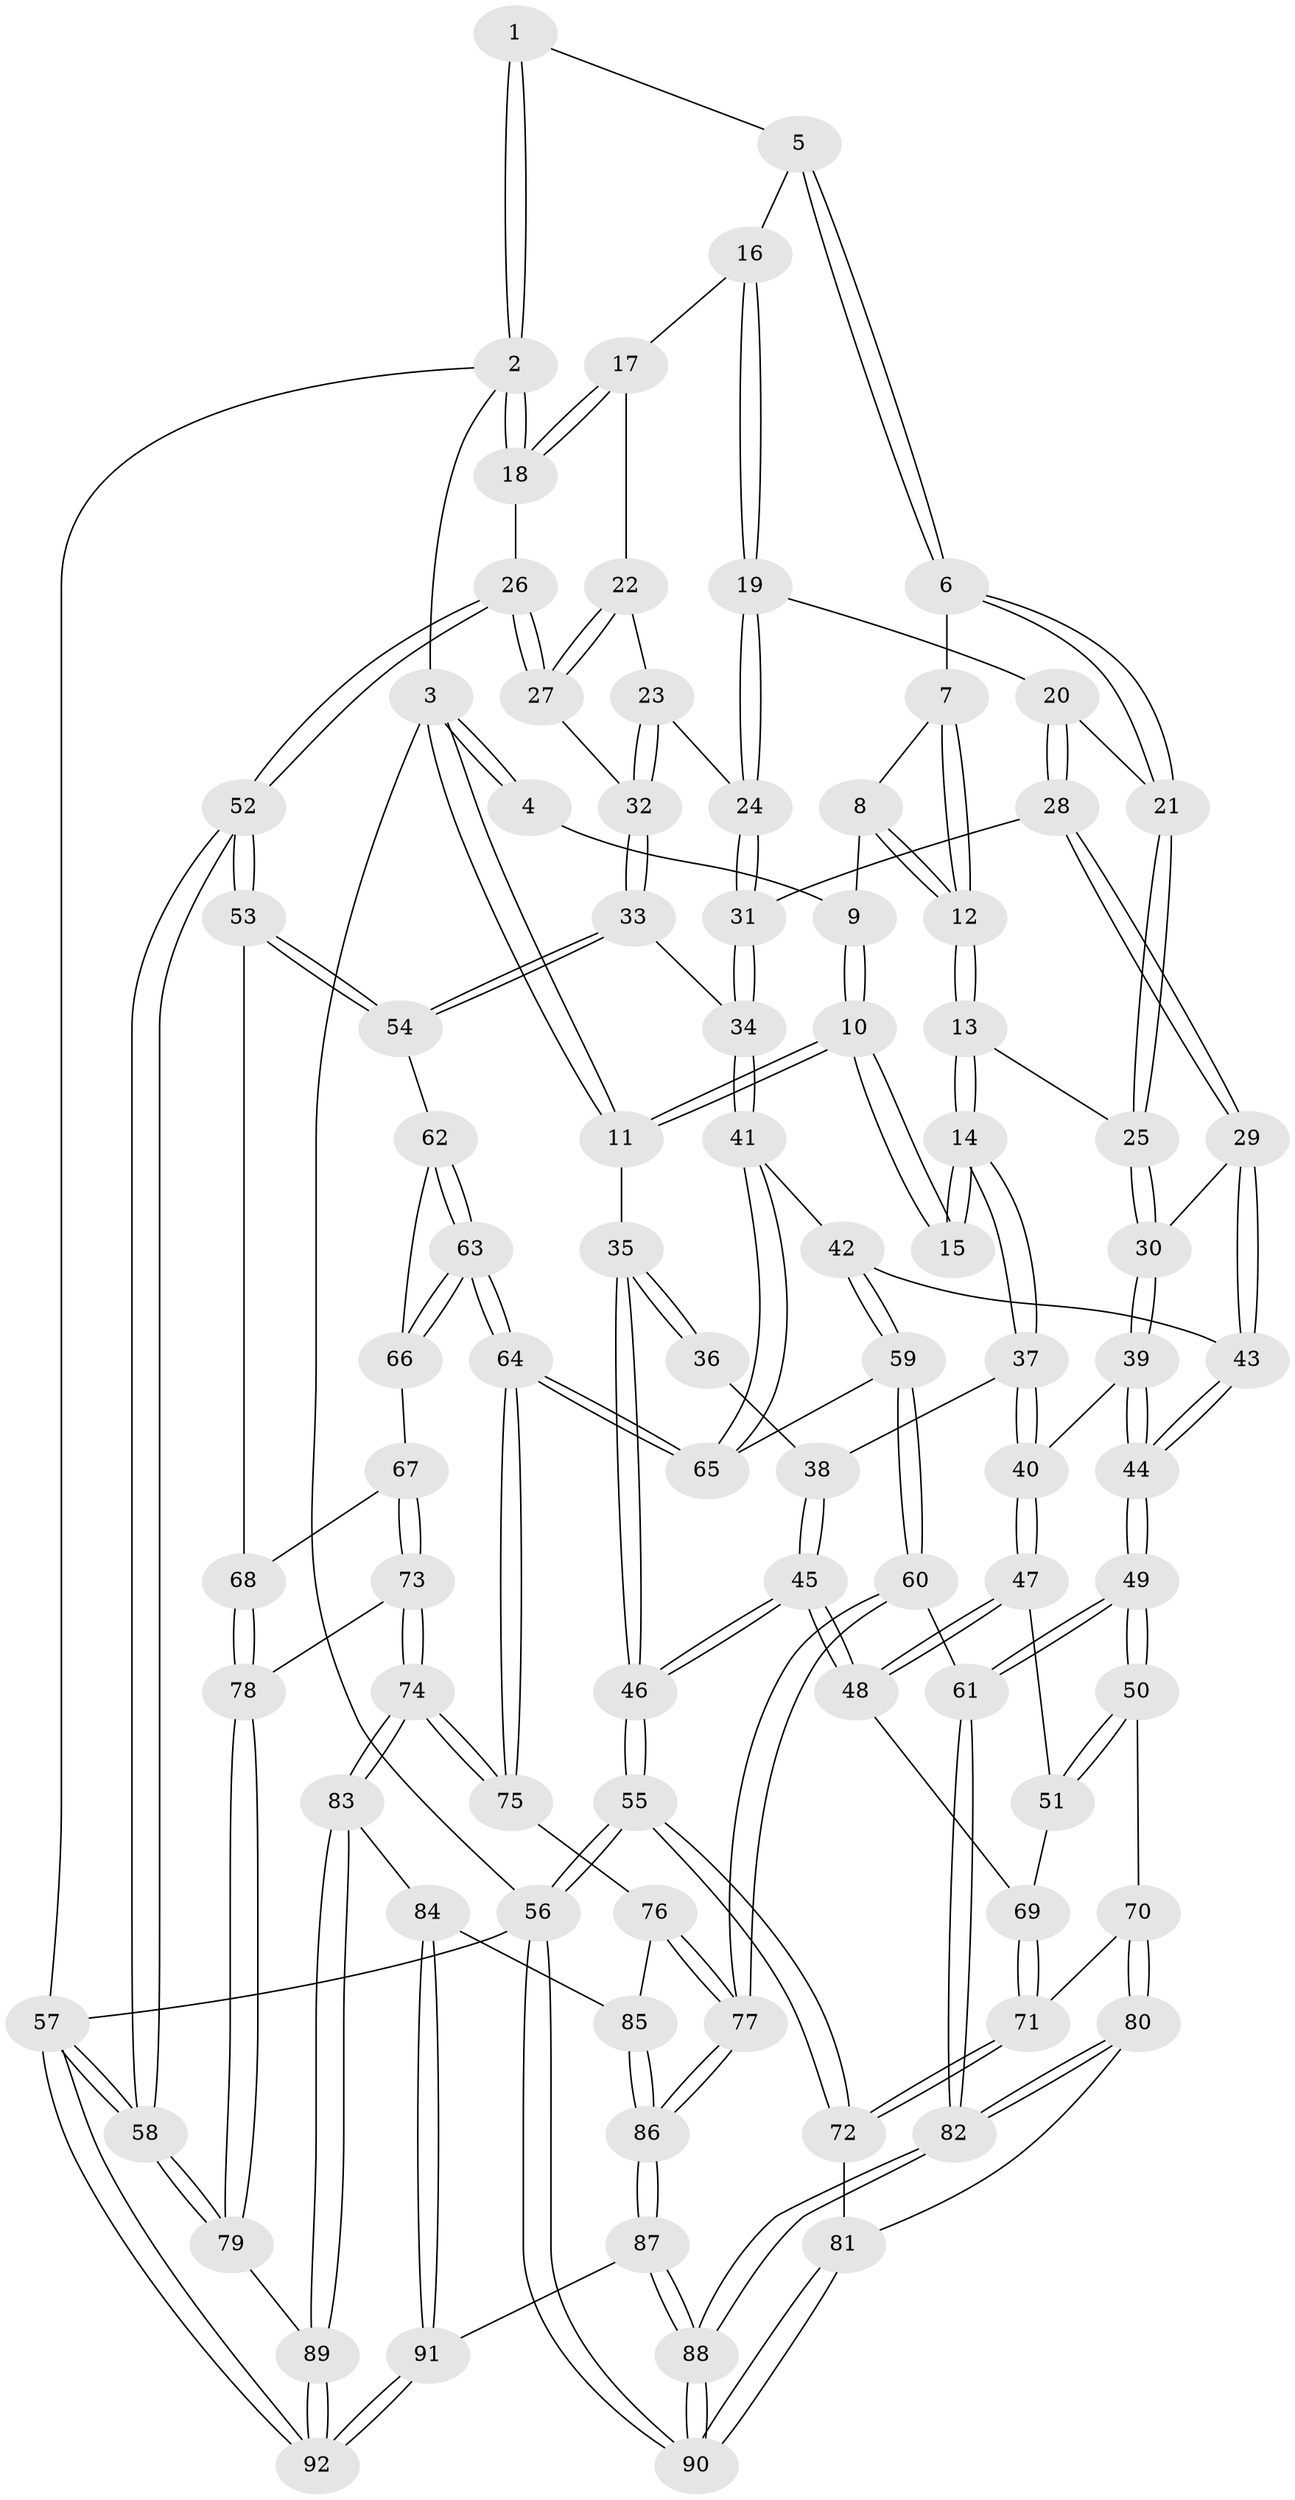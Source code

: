 // coarse degree distribution, {3: 0.109375, 8: 0.015625, 5: 0.359375, 4: 0.40625, 6: 0.109375}
// Generated by graph-tools (version 1.1) at 2025/52/02/27/25 19:52:40]
// undirected, 92 vertices, 227 edges
graph export_dot {
graph [start="1"]
  node [color=gray90,style=filled];
  1 [pos="+0.6264896038063076+0"];
  2 [pos="+1+0"];
  3 [pos="+0+0"];
  4 [pos="+0.19728376830339692+0"];
  5 [pos="+0.6279346798077349+0"];
  6 [pos="+0.4202133516238072+0.13403733754782549"];
  7 [pos="+0.3879373943992953+0.12494701790324055"];
  8 [pos="+0.24503337870861164+0.018808504559581753"];
  9 [pos="+0.2270589415320606+0"];
  10 [pos="+0.07533769762131717+0.1483511511595201"];
  11 [pos="+0+0"];
  12 [pos="+0.21414999673678967+0.22604973248030033"];
  13 [pos="+0.2063690931397265+0.2389413689064883"];
  14 [pos="+0.13973149116638914+0.24873698451385168"];
  15 [pos="+0.13654779026674896+0.2463698347253846"];
  16 [pos="+0.6322829976731625+0"];
  17 [pos="+0.8283968604756063+0.10649127655820868"];
  18 [pos="+1+0.22457728867688256"];
  19 [pos="+0.6332394125827728+0.14988322435948406"];
  20 [pos="+0.44178508800271604+0.18912460489925215"];
  21 [pos="+0.4219061954956587+0.14086537504747348"];
  22 [pos="+0.7446584647698532+0.2235197179452154"];
  23 [pos="+0.6912668793326869+0.23479380009594622"];
  24 [pos="+0.64410935883606+0.2251875374237079"];
  25 [pos="+0.2668121369605933+0.2845811466577214"];
  26 [pos="+1+0.23585105661782263"];
  27 [pos="+0.8674401534633271+0.34331723063141373"];
  28 [pos="+0.48066297232769895+0.32259275015983546"];
  29 [pos="+0.4707956970488806+0.33179747832978856"];
  30 [pos="+0.32050334862694063+0.3469523987331999"];
  31 [pos="+0.540940865747744+0.3223518468962564"];
  32 [pos="+0.7613837046638926+0.4350135254425124"];
  33 [pos="+0.73408197266234+0.47390306700373347"];
  34 [pos="+0.7130828530455942+0.4765558445800807"];
  35 [pos="+0+0.29229913249444384"];
  36 [pos="+0+0.2903159610084336"];
  37 [pos="+0.11156598784486658+0.4000385462474757"];
  38 [pos="+0.1078187087602955+0.40146459058838746"];
  39 [pos="+0.27161429466819603+0.4256500463317355"];
  40 [pos="+0.18497202949782685+0.44825435051196005"];
  41 [pos="+0.6553957842976731+0.5347949025218365"];
  42 [pos="+0.46528489580607035+0.5169814411040039"];
  43 [pos="+0.4531751514171203+0.5135262566440668"];
  44 [pos="+0.37604018088256136+0.5860995830457292"];
  45 [pos="+0+0.542627093665545"];
  46 [pos="+0+0.5423859961466507"];
  47 [pos="+0.18346787302495274+0.4743036552594834"];
  48 [pos="+0.0034780854157953527+0.6004743369731677"];
  49 [pos="+0.345102840946423+0.6768867397552853"];
  50 [pos="+0.2962503969642692+0.6729382688061856"];
  51 [pos="+0.1945252737499643+0.5739385395766154"];
  52 [pos="+1+0.544225202814384"];
  53 [pos="+1+0.5773256892819129"];
  54 [pos="+0.7584746150922423+0.4986691176811347"];
  55 [pos="+0+0.7804979068360062"];
  56 [pos="+0+1"];
  57 [pos="+1+1"];
  58 [pos="+1+0.8563317708691061"];
  59 [pos="+0.5797049708756712+0.6594008539422658"];
  60 [pos="+0.4932235862152942+0.7326391770373167"];
  61 [pos="+0.3590078815858716+0.6955093748431148"];
  62 [pos="+0.7761392721692897+0.555566736616492"];
  63 [pos="+0.730318145694365+0.6965084722709862"];
  64 [pos="+0.7038486737326237+0.7178029928845312"];
  65 [pos="+0.6266546963291609+0.6350172742677251"];
  66 [pos="+0.8432567282691587+0.6642881576153741"];
  67 [pos="+0.8478548895467557+0.6671234164290054"];
  68 [pos="+0.9815990984348029+0.6345095703386919"];
  69 [pos="+0.010643744825120312+0.6043890357674156"];
  70 [pos="+0.21066737352736217+0.7146623120356154"];
  71 [pos="+0.07788765402254644+0.6886573043023451"];
  72 [pos="+0.05018097235071261+0.8111279649173423"];
  73 [pos="+0.8345740311262411+0.7938090478862825"];
  74 [pos="+0.8151066228270467+0.8333949927128238"];
  75 [pos="+0.7076189139012339+0.751623424927875"];
  76 [pos="+0.6504320178705437+0.7909217950573558"];
  77 [pos="+0.5455894962965608+0.810344949119489"];
  78 [pos="+0.9408638812176078+0.7381033413171217"];
  79 [pos="+0.9871837803773361+0.8557981073943401"];
  80 [pos="+0.1633581405518866+0.8098654140923138"];
  81 [pos="+0.08345324756096806+0.8447512608611818"];
  82 [pos="+0.3168343017948308+0.9765350755786806"];
  83 [pos="+0.8235228892653681+0.8673096324215828"];
  84 [pos="+0.7521995812790464+0.9164312728023395"];
  85 [pos="+0.676471961141741+0.8731210982424416"];
  86 [pos="+0.5433534149420353+0.9079497673067148"];
  87 [pos="+0.4732624564874624+1"];
  88 [pos="+0.3367066275421236+1"];
  89 [pos="+0.8711881569049807+0.894192576740856"];
  90 [pos="+0.08161586154710446+1"];
  91 [pos="+0.5663283319416957+1"];
  92 [pos="+1+1"];
  1 -- 2;
  1 -- 2;
  1 -- 5;
  2 -- 3;
  2 -- 18;
  2 -- 18;
  2 -- 57;
  3 -- 4;
  3 -- 4;
  3 -- 11;
  3 -- 11;
  3 -- 56;
  4 -- 9;
  5 -- 6;
  5 -- 6;
  5 -- 16;
  6 -- 7;
  6 -- 21;
  6 -- 21;
  7 -- 8;
  7 -- 12;
  7 -- 12;
  8 -- 9;
  8 -- 12;
  8 -- 12;
  9 -- 10;
  9 -- 10;
  10 -- 11;
  10 -- 11;
  10 -- 15;
  10 -- 15;
  11 -- 35;
  12 -- 13;
  12 -- 13;
  13 -- 14;
  13 -- 14;
  13 -- 25;
  14 -- 15;
  14 -- 15;
  14 -- 37;
  14 -- 37;
  16 -- 17;
  16 -- 19;
  16 -- 19;
  17 -- 18;
  17 -- 18;
  17 -- 22;
  18 -- 26;
  19 -- 20;
  19 -- 24;
  19 -- 24;
  20 -- 21;
  20 -- 28;
  20 -- 28;
  21 -- 25;
  21 -- 25;
  22 -- 23;
  22 -- 27;
  22 -- 27;
  23 -- 24;
  23 -- 32;
  23 -- 32;
  24 -- 31;
  24 -- 31;
  25 -- 30;
  25 -- 30;
  26 -- 27;
  26 -- 27;
  26 -- 52;
  26 -- 52;
  27 -- 32;
  28 -- 29;
  28 -- 29;
  28 -- 31;
  29 -- 30;
  29 -- 43;
  29 -- 43;
  30 -- 39;
  30 -- 39;
  31 -- 34;
  31 -- 34;
  32 -- 33;
  32 -- 33;
  33 -- 34;
  33 -- 54;
  33 -- 54;
  34 -- 41;
  34 -- 41;
  35 -- 36;
  35 -- 36;
  35 -- 46;
  35 -- 46;
  36 -- 38;
  37 -- 38;
  37 -- 40;
  37 -- 40;
  38 -- 45;
  38 -- 45;
  39 -- 40;
  39 -- 44;
  39 -- 44;
  40 -- 47;
  40 -- 47;
  41 -- 42;
  41 -- 65;
  41 -- 65;
  42 -- 43;
  42 -- 59;
  42 -- 59;
  43 -- 44;
  43 -- 44;
  44 -- 49;
  44 -- 49;
  45 -- 46;
  45 -- 46;
  45 -- 48;
  45 -- 48;
  46 -- 55;
  46 -- 55;
  47 -- 48;
  47 -- 48;
  47 -- 51;
  48 -- 69;
  49 -- 50;
  49 -- 50;
  49 -- 61;
  49 -- 61;
  50 -- 51;
  50 -- 51;
  50 -- 70;
  51 -- 69;
  52 -- 53;
  52 -- 53;
  52 -- 58;
  52 -- 58;
  53 -- 54;
  53 -- 54;
  53 -- 68;
  54 -- 62;
  55 -- 56;
  55 -- 56;
  55 -- 72;
  55 -- 72;
  56 -- 90;
  56 -- 90;
  56 -- 57;
  57 -- 58;
  57 -- 58;
  57 -- 92;
  57 -- 92;
  58 -- 79;
  58 -- 79;
  59 -- 60;
  59 -- 60;
  59 -- 65;
  60 -- 61;
  60 -- 77;
  60 -- 77;
  61 -- 82;
  61 -- 82;
  62 -- 63;
  62 -- 63;
  62 -- 66;
  63 -- 64;
  63 -- 64;
  63 -- 66;
  63 -- 66;
  64 -- 65;
  64 -- 65;
  64 -- 75;
  64 -- 75;
  66 -- 67;
  67 -- 68;
  67 -- 73;
  67 -- 73;
  68 -- 78;
  68 -- 78;
  69 -- 71;
  69 -- 71;
  70 -- 71;
  70 -- 80;
  70 -- 80;
  71 -- 72;
  71 -- 72;
  72 -- 81;
  73 -- 74;
  73 -- 74;
  73 -- 78;
  74 -- 75;
  74 -- 75;
  74 -- 83;
  74 -- 83;
  75 -- 76;
  76 -- 77;
  76 -- 77;
  76 -- 85;
  77 -- 86;
  77 -- 86;
  78 -- 79;
  78 -- 79;
  79 -- 89;
  80 -- 81;
  80 -- 82;
  80 -- 82;
  81 -- 90;
  81 -- 90;
  82 -- 88;
  82 -- 88;
  83 -- 84;
  83 -- 89;
  83 -- 89;
  84 -- 85;
  84 -- 91;
  84 -- 91;
  85 -- 86;
  85 -- 86;
  86 -- 87;
  86 -- 87;
  87 -- 88;
  87 -- 88;
  87 -- 91;
  88 -- 90;
  88 -- 90;
  89 -- 92;
  89 -- 92;
  91 -- 92;
  91 -- 92;
}
